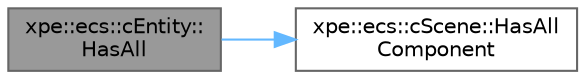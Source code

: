digraph "xpe::ecs::cEntity::HasAll"
{
 // LATEX_PDF_SIZE
  bgcolor="transparent";
  edge [fontname=Helvetica,fontsize=10,labelfontname=Helvetica,labelfontsize=10];
  node [fontname=Helvetica,fontsize=10,shape=box,height=0.2,width=0.4];
  rankdir="LR";
  Node1 [id="Node000001",label="xpe::ecs::cEntity::\lHasAll",height=0.2,width=0.4,color="gray40", fillcolor="grey60", style="filled", fontcolor="black",tooltip=" "];
  Node1 -> Node2 [id="edge3_Node000001_Node000002",color="steelblue1",style="solid",tooltip=" "];
  Node2 [id="Node000002",label="xpe::ecs::cScene::HasAll\lComponent",height=0.2,width=0.4,color="grey40", fillcolor="white", style="filled",URL="$classxpe_1_1ecs_1_1c_scene.html#a837ce789126d7aa510afb211f86b36da",tooltip=" "];
}
